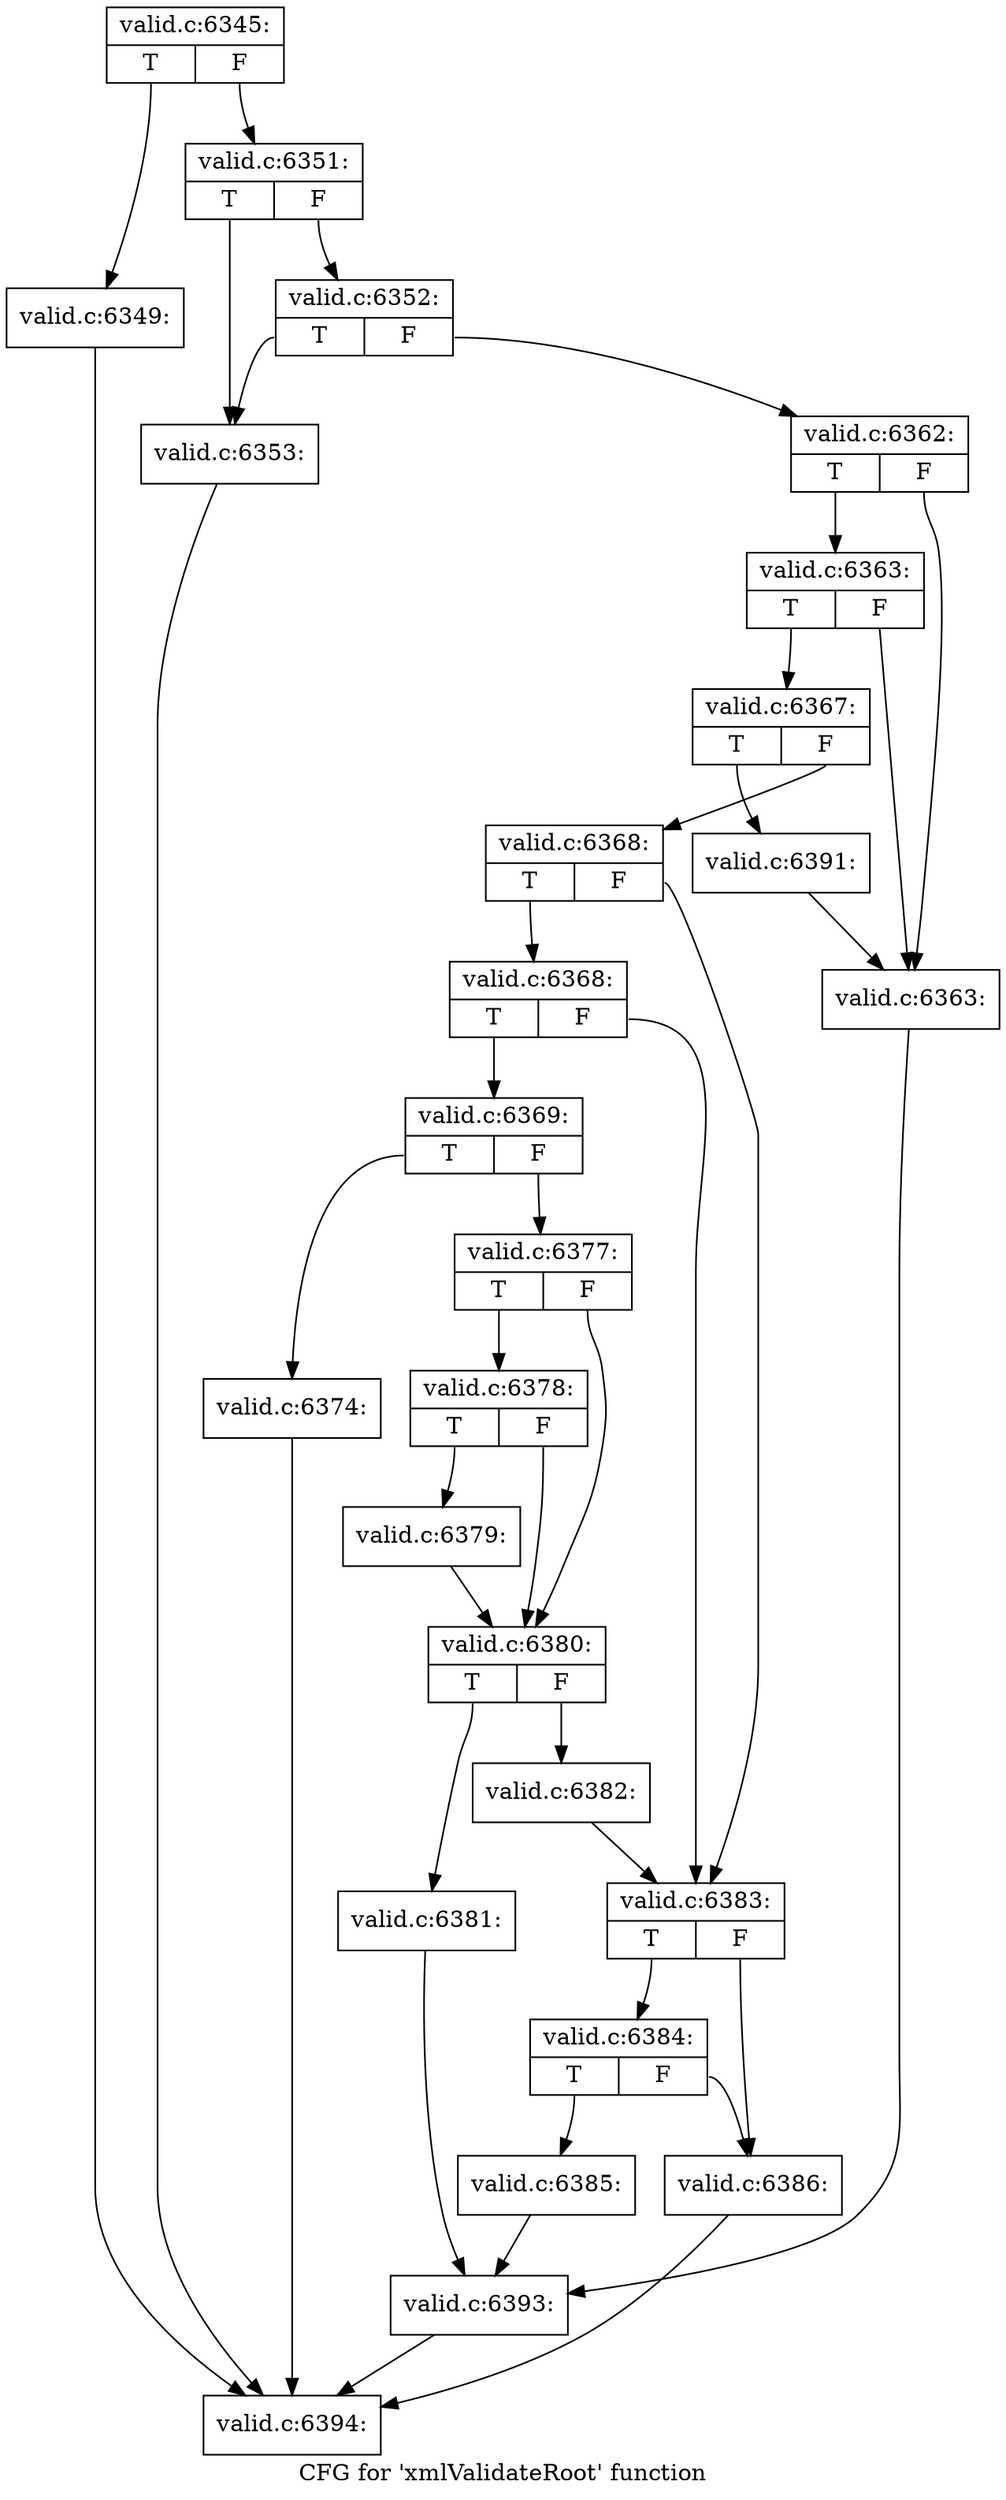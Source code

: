 digraph "CFG for 'xmlValidateRoot' function" {
	label="CFG for 'xmlValidateRoot' function";

	Node0x55fa50ed7910 [shape=record,label="{valid.c:6345:|{<s0>T|<s1>F}}"];
	Node0x55fa50ed7910:s0 -> Node0x55fa50ef9e40;
	Node0x55fa50ed7910:s1 -> Node0x55fa50ef9e90;
	Node0x55fa50ef9e40 [shape=record,label="{valid.c:6349:}"];
	Node0x55fa50ef9e40 -> Node0x55fa50ef9000;
	Node0x55fa50ef9e90 [shape=record,label="{valid.c:6351:|{<s0>T|<s1>F}}"];
	Node0x55fa50ef9e90:s0 -> Node0x55fa50efacc0;
	Node0x55fa50ef9e90:s1 -> Node0x55fa50efad60;
	Node0x55fa50efad60 [shape=record,label="{valid.c:6352:|{<s0>T|<s1>F}}"];
	Node0x55fa50efad60:s0 -> Node0x55fa50efacc0;
	Node0x55fa50efad60:s1 -> Node0x55fa50efad10;
	Node0x55fa50efacc0 [shape=record,label="{valid.c:6353:}"];
	Node0x55fa50efacc0 -> Node0x55fa50ef9000;
	Node0x55fa50efad10 [shape=record,label="{valid.c:6362:|{<s0>T|<s1>F}}"];
	Node0x55fa50efad10:s0 -> Node0x55fa50efb920;
	Node0x55fa50efad10:s1 -> Node0x55fa50efb8d0;
	Node0x55fa50efb920 [shape=record,label="{valid.c:6363:|{<s0>T|<s1>F}}"];
	Node0x55fa50efb920:s0 -> Node0x55fa50efb880;
	Node0x55fa50efb920:s1 -> Node0x55fa50efb8d0;
	Node0x55fa50efb880 [shape=record,label="{valid.c:6367:|{<s0>T|<s1>F}}"];
	Node0x55fa50efb880:s0 -> Node0x55fa50efc110;
	Node0x55fa50efb880:s1 -> Node0x55fa50efc0c0;
	Node0x55fa50efc0c0 [shape=record,label="{valid.c:6368:|{<s0>T|<s1>F}}"];
	Node0x55fa50efc0c0:s0 -> Node0x55fa50efc8a0;
	Node0x55fa50efc0c0:s1 -> Node0x55fa50efc850;
	Node0x55fa50efc8a0 [shape=record,label="{valid.c:6368:|{<s0>T|<s1>F}}"];
	Node0x55fa50efc8a0:s0 -> Node0x55fa50efc800;
	Node0x55fa50efc8a0:s1 -> Node0x55fa50efc850;
	Node0x55fa50efc800 [shape=record,label="{valid.c:6369:|{<s0>T|<s1>F}}"];
	Node0x55fa50efc800:s0 -> Node0x55fa50efdd40;
	Node0x55fa50efc800:s1 -> Node0x55fa50efdd90;
	Node0x55fa50efdd40 [shape=record,label="{valid.c:6374:}"];
	Node0x55fa50efdd40 -> Node0x55fa50ef9000;
	Node0x55fa50efdd90 [shape=record,label="{valid.c:6377:|{<s0>T|<s1>F}}"];
	Node0x55fa50efdd90:s0 -> Node0x55fa50efea50;
	Node0x55fa50efdd90:s1 -> Node0x55fa50efea00;
	Node0x55fa50efea50 [shape=record,label="{valid.c:6378:|{<s0>T|<s1>F}}"];
	Node0x55fa50efea50:s0 -> Node0x55fa50efe9b0;
	Node0x55fa50efea50:s1 -> Node0x55fa50efea00;
	Node0x55fa50efe9b0 [shape=record,label="{valid.c:6379:}"];
	Node0x55fa50efe9b0 -> Node0x55fa50efea00;
	Node0x55fa50efea00 [shape=record,label="{valid.c:6380:|{<s0>T|<s1>F}}"];
	Node0x55fa50efea00:s0 -> Node0x55fa50eff410;
	Node0x55fa50efea00:s1 -> Node0x55fa50eff460;
	Node0x55fa50eff410 [shape=record,label="{valid.c:6381:}"];
	Node0x55fa50eff410 -> Node0x55fa50efa900;
	Node0x55fa50eff460 [shape=record,label="{valid.c:6382:}"];
	Node0x55fa50eff460 -> Node0x55fa50efc850;
	Node0x55fa50efc850 [shape=record,label="{valid.c:6383:|{<s0>T|<s1>F}}"];
	Node0x55fa50efc850:s0 -> Node0x55fa50efffa0;
	Node0x55fa50efc850:s1 -> Node0x55fa50efff50;
	Node0x55fa50efffa0 [shape=record,label="{valid.c:6384:|{<s0>T|<s1>F}}"];
	Node0x55fa50efffa0:s0 -> Node0x55fa50efa510;
	Node0x55fa50efffa0:s1 -> Node0x55fa50efff50;
	Node0x55fa50efa510 [shape=record,label="{valid.c:6385:}"];
	Node0x55fa50efa510 -> Node0x55fa50efa900;
	Node0x55fa50efff50 [shape=record,label="{valid.c:6386:}"];
	Node0x55fa50efff50 -> Node0x55fa50ef9000;
	Node0x55fa50efc110 [shape=record,label="{valid.c:6391:}"];
	Node0x55fa50efc110 -> Node0x55fa50efb8d0;
	Node0x55fa50efb8d0 [shape=record,label="{valid.c:6363:}"];
	Node0x55fa50efb8d0 -> Node0x55fa50efa900;
	Node0x55fa50efa900 [shape=record,label="{valid.c:6393:}"];
	Node0x55fa50efa900 -> Node0x55fa50ef9000;
	Node0x55fa50ef9000 [shape=record,label="{valid.c:6394:}"];
}
